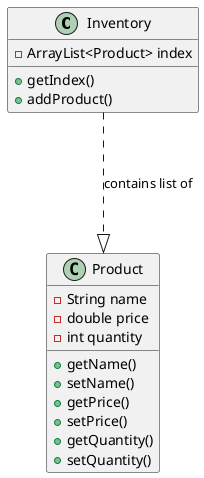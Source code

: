 @startuml
'https://plantuml.com/sequence-diagram
Inventory ...|>Product : contains list of

Class Inventory {
-ArrayList<Product> index

+getIndex()
+addProduct()

}
Class Product {
-String name
-double price
-int quantity

+getName()
+setName()
+getPrice()
+setPrice()
+getQuantity()
+setQuantity()

}
@enduml
